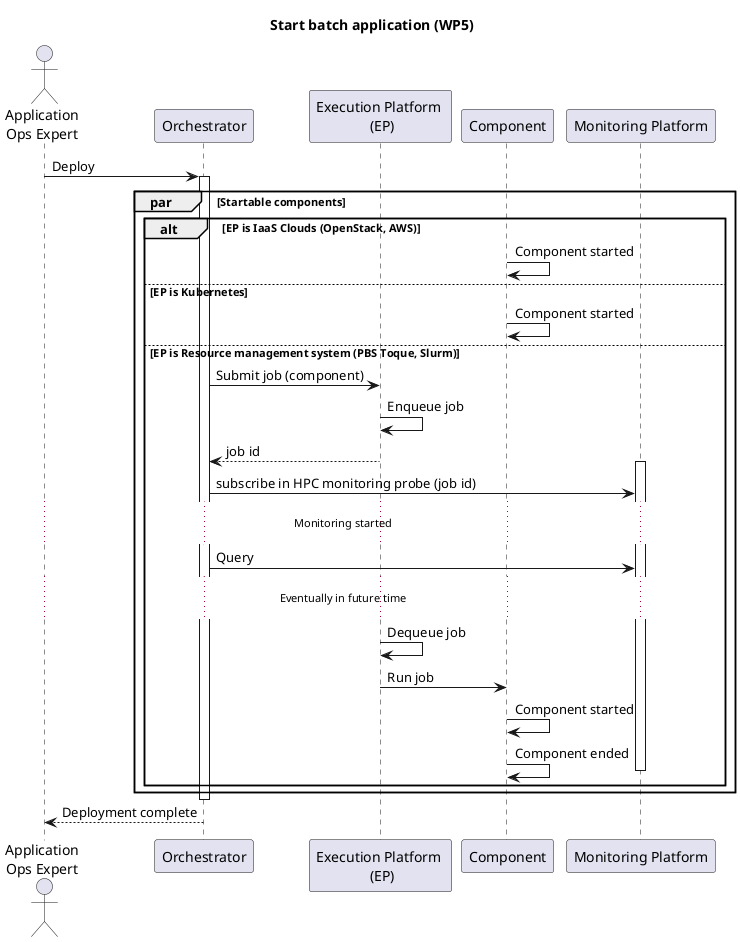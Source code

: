 @startuml

title Start batch application (WP5)

actor "Application\nOps Expert" as ops
participant  Orchestrator as orch
participant "Execution Platform \n (EP)" as res
participant "Component" as lre
participant "Monitoring Platform" as mon

ops->orch: Deploy
activate orch

par Startable components
  alt EP is IaaS Clouds (OpenStack, AWS)
    lre->lre: Component started
  else EP is Kubernetes
    lre->lre: Component started
  else  EP is Resource management system (PBS Toque, Slurm)
    orch->res: Submit job (component)
    res->res: Enqueue job
    orch<--res: job id
    activate mon
    orch->mon: subscribe in HPC monitoring probe (job id)
    ...Monitoring started...
    orch->mon: Query
    ... Eventually in future time ...
    res->res: Dequeue job
    res->lre: Run job
    lre->lre: Component started
    lre->lre: Component ended
    deactivate mon
  end

end

deactivate orch
orch-->ops: Deployment complete

@enduml
